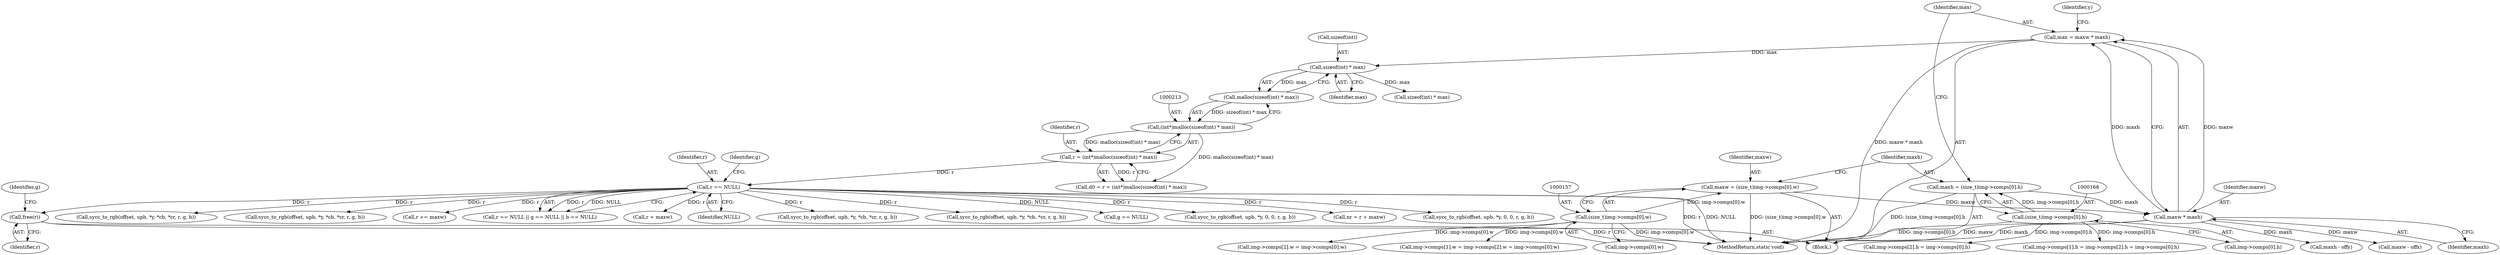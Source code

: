 digraph "0_openjpeg_15f081c89650dccee4aa4ae66f614c3fdb268767_0@API" {
"1000786" [label="(Call,free(r))"];
"1000243" [label="(Call,r == NULL)"];
"1000210" [label="(Call,r = (int*)malloc(sizeof(int) * max))"];
"1000212" [label="(Call,(int*)malloc(sizeof(int) * max))"];
"1000214" [label="(Call,malloc(sizeof(int) * max))"];
"1000215" [label="(Call,sizeof(int) * max)"];
"1000176" [label="(Call,max = maxw * maxh)"];
"1000178" [label="(Call,maxw * maxh)"];
"1000154" [label="(Call,maxw = (size_t)img->comps[0].w)"];
"1000156" [label="(Call,(size_t)img->comps[0].w)"];
"1000165" [label="(Call,maxh = (size_t)img->comps[0].h)"];
"1000167" [label="(Call,(size_t)img->comps[0].h)"];
"1000695" [label="(Call,img->comps[2].w = img->comps[0].w)"];
"1000214" [label="(Call,malloc(sizeof(int) * max))"];
"1000176" [label="(Call,max = maxw * maxh)"];
"1000211" [label="(Identifier,r)"];
"1000167" [label="(Call,(size_t)img->comps[0].h)"];
"1000786" [label="(Call,free(r))"];
"1000156" [label="(Call,(size_t)img->comps[0].w)"];
"1000687" [label="(Call,img->comps[1].w = img->comps[2].w = img->comps[0].w)"];
"1000294" [label="(Call,sycc_to_rgb(offset, upb, *y, 0, 0, r, g, b))"];
"1000208" [label="(Call,d0 = r = (int*)malloc(sizeof(int) * max))"];
"1000165" [label="(Call,maxh = (size_t)img->comps[0].h)"];
"1000718" [label="(Call,img->comps[2].h = img->comps[0].h)"];
"1000710" [label="(Call,img->comps[1].h = img->comps[2].h = img->comps[0].h)"];
"1000180" [label="(Identifier,maxh)"];
"1000787" [label="(Identifier,r)"];
"1000408" [label="(Call,sycc_to_rgb(offset, upb, *y, *cb, *cr, r, g, b))"];
"1000177" [label="(Identifier,max)"];
"1000178" [label="(Call,maxw * maxh)"];
"1000243" [label="(Call,r == NULL)"];
"1000210" [label="(Call,r = (int*)malloc(sizeof(int) * max))"];
"1000212" [label="(Call,(int*)malloc(sizeof(int) * max))"];
"1000624" [label="(Call,sycc_to_rgb(offset, upb, *y, *cb, *cr, r, g, b))"];
"1000218" [label="(Identifier,max)"];
"1000105" [label="(Block,)"];
"1000216" [label="(Call,sizeof(int))"];
"1000182" [label="(Identifier,y)"];
"1000275" [label="(Call,maxh - offy)"];
"1000544" [label="(Call,r += maxw)"];
"1000242" [label="(Call,r == NULL || g == NULL || b == NULL)"];
"1000336" [label="(Call,r + maxw)"];
"1000245" [label="(Identifier,NULL)"];
"1000575" [label="(Call,sycc_to_rgb(offset, upb, *y, *cb, *cr, r, g, b))"];
"1000497" [label="(Call,sycc_to_rgb(offset, upb, *y, *cb, *cr, r, g, b))"];
"1000789" [label="(Identifier,g)"];
"1000166" [label="(Identifier,maxh)"];
"1000247" [label="(Call,g == NULL)"];
"1000155" [label="(Identifier,maxw)"];
"1000263" [label="(Call,maxw - offx)"];
"1000158" [label="(Call,img->comps[0].w)"];
"1000179" [label="(Identifier,maxw)"];
"1000792" [label="(MethodReturn,static void)"];
"1000354" [label="(Call,sycc_to_rgb(offset, upb, *y, 0, 0, r, g, b))"];
"1000226" [label="(Call,sizeof(int) * max)"];
"1000169" [label="(Call,img->comps[0].h)"];
"1000154" [label="(Call,maxw = (size_t)img->comps[0].w)"];
"1000215" [label="(Call,sizeof(int) * max)"];
"1000244" [label="(Identifier,r)"];
"1000334" [label="(Call,nr = r + maxw)"];
"1000248" [label="(Identifier,g)"];
"1000786" -> "1000105"  [label="AST: "];
"1000786" -> "1000787"  [label="CFG: "];
"1000787" -> "1000786"  [label="AST: "];
"1000789" -> "1000786"  [label="CFG: "];
"1000786" -> "1000792"  [label="DDG: r"];
"1000243" -> "1000786"  [label="DDG: r"];
"1000243" -> "1000242"  [label="AST: "];
"1000243" -> "1000245"  [label="CFG: "];
"1000244" -> "1000243"  [label="AST: "];
"1000245" -> "1000243"  [label="AST: "];
"1000248" -> "1000243"  [label="CFG: "];
"1000242" -> "1000243"  [label="CFG: "];
"1000243" -> "1000792"  [label="DDG: r"];
"1000243" -> "1000792"  [label="DDG: NULL"];
"1000243" -> "1000242"  [label="DDG: r"];
"1000243" -> "1000242"  [label="DDG: NULL"];
"1000210" -> "1000243"  [label="DDG: r"];
"1000243" -> "1000247"  [label="DDG: NULL"];
"1000243" -> "1000294"  [label="DDG: r"];
"1000243" -> "1000334"  [label="DDG: r"];
"1000243" -> "1000336"  [label="DDG: r"];
"1000243" -> "1000354"  [label="DDG: r"];
"1000243" -> "1000408"  [label="DDG: r"];
"1000243" -> "1000497"  [label="DDG: r"];
"1000243" -> "1000544"  [label="DDG: r"];
"1000243" -> "1000575"  [label="DDG: r"];
"1000243" -> "1000624"  [label="DDG: r"];
"1000210" -> "1000208"  [label="AST: "];
"1000210" -> "1000212"  [label="CFG: "];
"1000211" -> "1000210"  [label="AST: "];
"1000212" -> "1000210"  [label="AST: "];
"1000208" -> "1000210"  [label="CFG: "];
"1000210" -> "1000208"  [label="DDG: r"];
"1000212" -> "1000210"  [label="DDG: malloc(sizeof(int) * max)"];
"1000212" -> "1000214"  [label="CFG: "];
"1000213" -> "1000212"  [label="AST: "];
"1000214" -> "1000212"  [label="AST: "];
"1000212" -> "1000208"  [label="DDG: malloc(sizeof(int) * max)"];
"1000214" -> "1000212"  [label="DDG: sizeof(int) * max"];
"1000214" -> "1000215"  [label="CFG: "];
"1000215" -> "1000214"  [label="AST: "];
"1000215" -> "1000214"  [label="DDG: max"];
"1000215" -> "1000218"  [label="CFG: "];
"1000216" -> "1000215"  [label="AST: "];
"1000218" -> "1000215"  [label="AST: "];
"1000176" -> "1000215"  [label="DDG: max"];
"1000215" -> "1000226"  [label="DDG: max"];
"1000176" -> "1000105"  [label="AST: "];
"1000176" -> "1000178"  [label="CFG: "];
"1000177" -> "1000176"  [label="AST: "];
"1000178" -> "1000176"  [label="AST: "];
"1000182" -> "1000176"  [label="CFG: "];
"1000176" -> "1000792"  [label="DDG: maxw * maxh"];
"1000178" -> "1000176"  [label="DDG: maxw"];
"1000178" -> "1000176"  [label="DDG: maxh"];
"1000178" -> "1000180"  [label="CFG: "];
"1000179" -> "1000178"  [label="AST: "];
"1000180" -> "1000178"  [label="AST: "];
"1000178" -> "1000792"  [label="DDG: maxw"];
"1000178" -> "1000792"  [label="DDG: maxh"];
"1000154" -> "1000178"  [label="DDG: maxw"];
"1000165" -> "1000178"  [label="DDG: maxh"];
"1000178" -> "1000263"  [label="DDG: maxw"];
"1000178" -> "1000275"  [label="DDG: maxh"];
"1000154" -> "1000105"  [label="AST: "];
"1000154" -> "1000156"  [label="CFG: "];
"1000155" -> "1000154"  [label="AST: "];
"1000156" -> "1000154"  [label="AST: "];
"1000166" -> "1000154"  [label="CFG: "];
"1000154" -> "1000792"  [label="DDG: (size_t)img->comps[0].w"];
"1000156" -> "1000154"  [label="DDG: img->comps[0].w"];
"1000156" -> "1000158"  [label="CFG: "];
"1000157" -> "1000156"  [label="AST: "];
"1000158" -> "1000156"  [label="AST: "];
"1000156" -> "1000792"  [label="DDG: img->comps[0].w"];
"1000156" -> "1000687"  [label="DDG: img->comps[0].w"];
"1000156" -> "1000695"  [label="DDG: img->comps[0].w"];
"1000165" -> "1000105"  [label="AST: "];
"1000165" -> "1000167"  [label="CFG: "];
"1000166" -> "1000165"  [label="AST: "];
"1000167" -> "1000165"  [label="AST: "];
"1000177" -> "1000165"  [label="CFG: "];
"1000165" -> "1000792"  [label="DDG: (size_t)img->comps[0].h"];
"1000167" -> "1000165"  [label="DDG: img->comps[0].h"];
"1000167" -> "1000169"  [label="CFG: "];
"1000168" -> "1000167"  [label="AST: "];
"1000169" -> "1000167"  [label="AST: "];
"1000167" -> "1000792"  [label="DDG: img->comps[0].h"];
"1000167" -> "1000710"  [label="DDG: img->comps[0].h"];
"1000167" -> "1000718"  [label="DDG: img->comps[0].h"];
}
